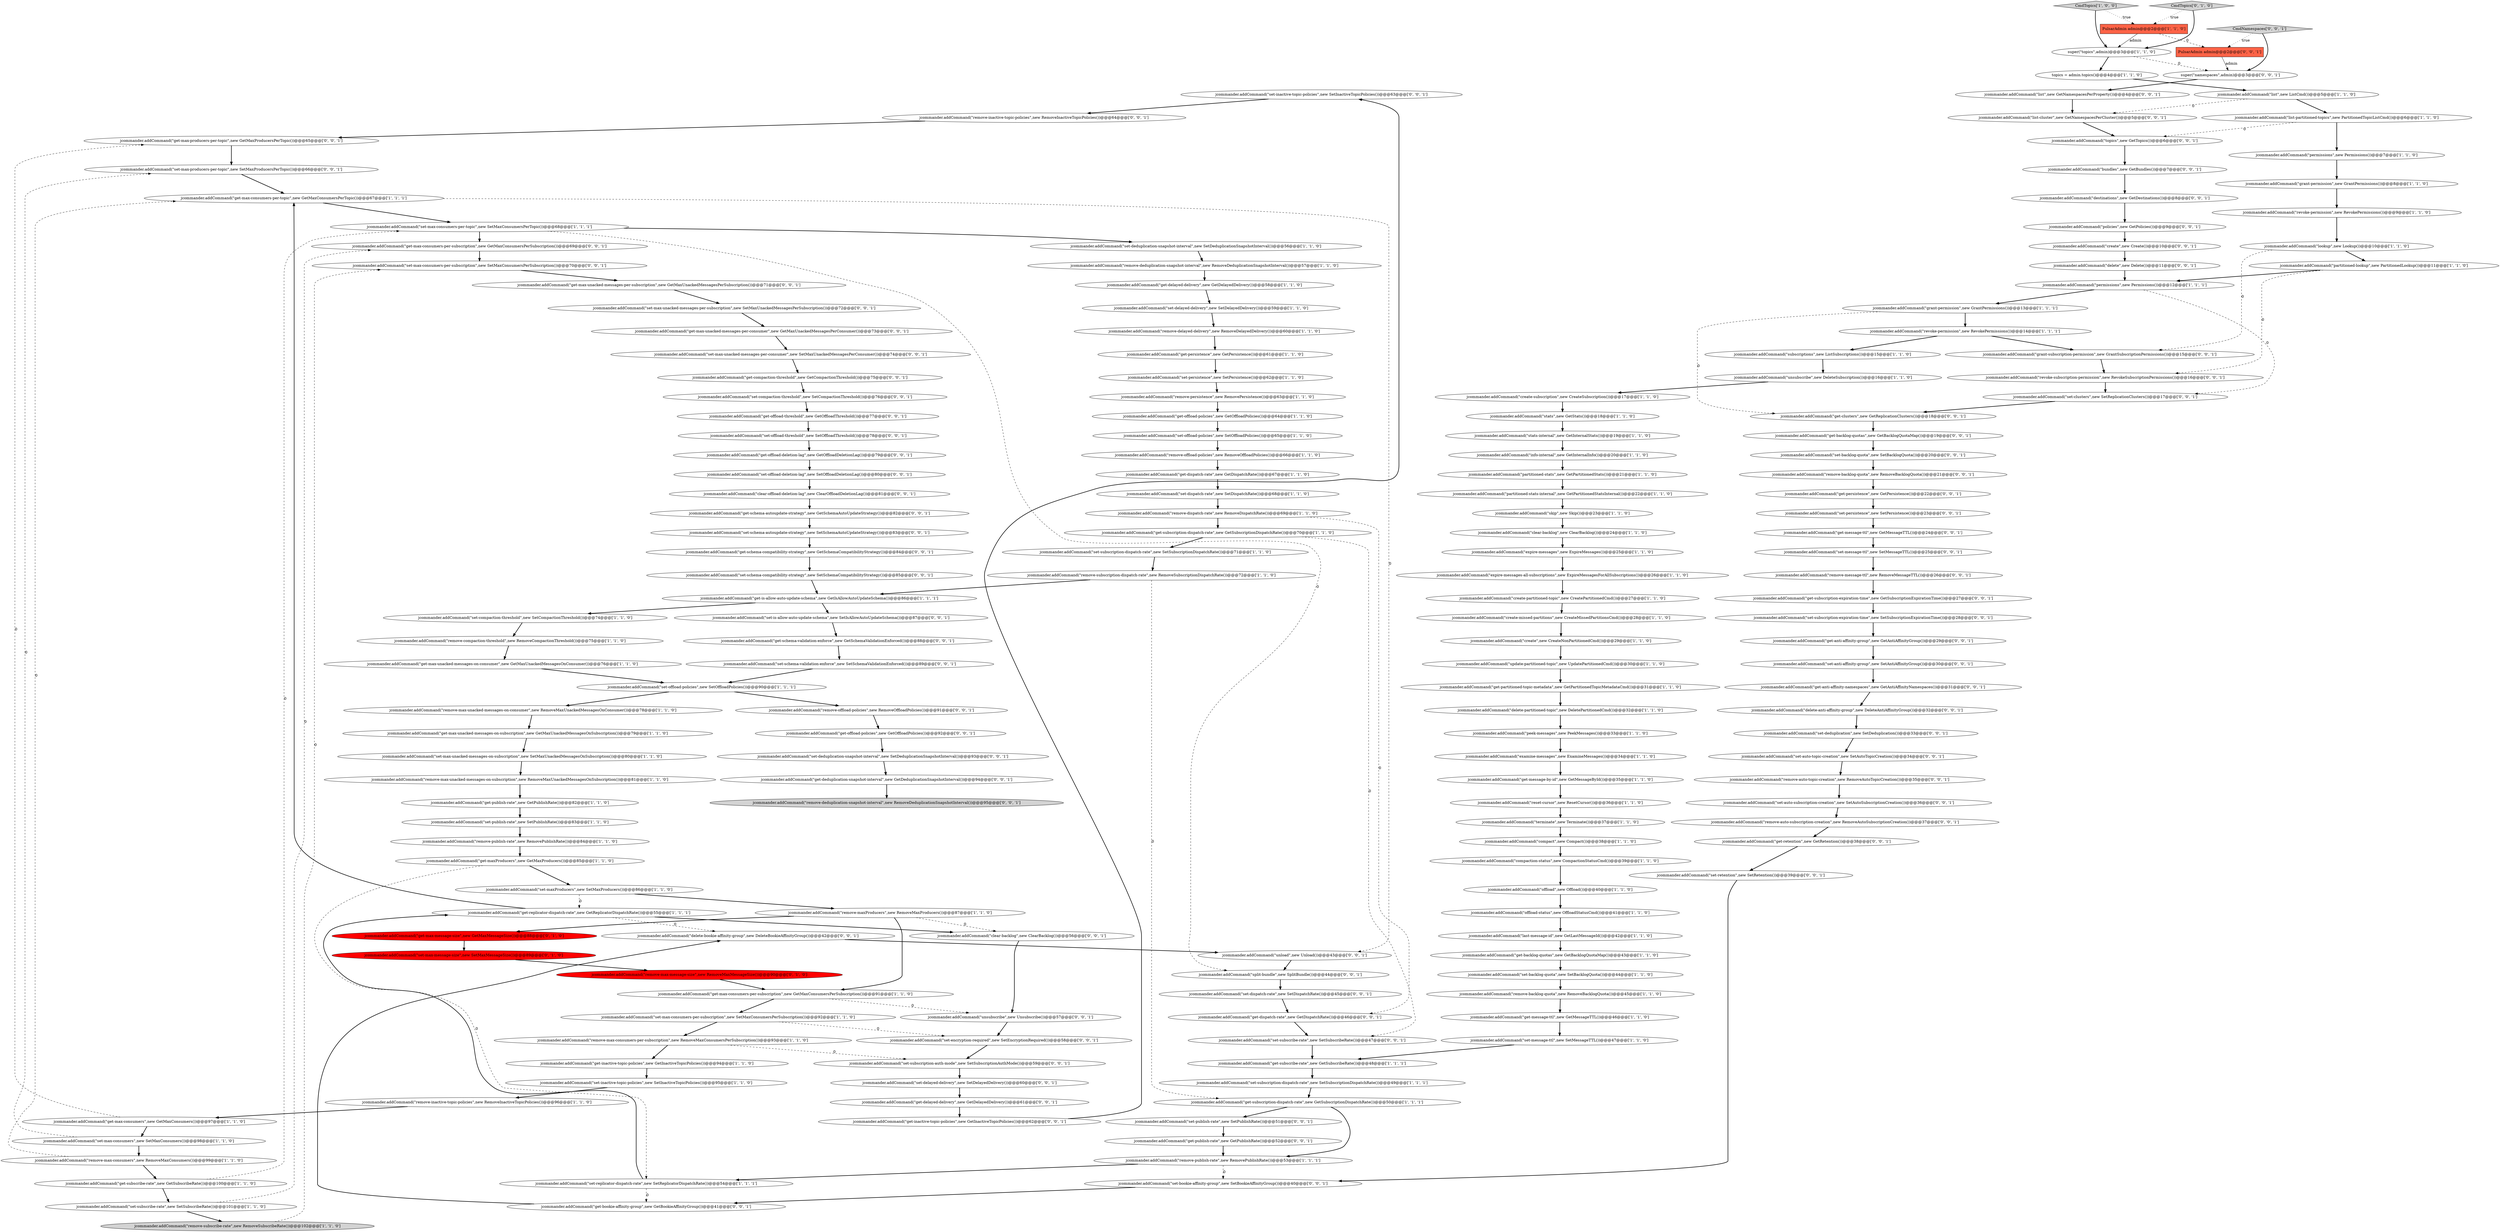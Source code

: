 digraph {
139 [style = filled, label = "jcommander.addCommand(\"set-inactive-topic-policies\",new SetInactiveTopicPolicies())@@@63@@@['0', '0', '1']", fillcolor = white, shape = ellipse image = "AAA0AAABBB3BBB"];
177 [style = filled, label = "jcommander.addCommand(\"get-message-ttl\",new GetMessageTTL())@@@24@@@['0', '0', '1']", fillcolor = white, shape = ellipse image = "AAA0AAABBB3BBB"];
142 [style = filled, label = "jcommander.addCommand(\"get-max-consumers-per-subscription\",new GetMaxConsumersPerSubscription())@@@69@@@['0', '0', '1']", fillcolor = white, shape = ellipse image = "AAA0AAABBB3BBB"];
162 [style = filled, label = "jcommander.addCommand(\"get-subscription-expiration-time\",new GetSubscriptionExpirationTime())@@@27@@@['0', '0', '1']", fillcolor = white, shape = ellipse image = "AAA0AAABBB3BBB"];
88 [style = filled, label = "jcommander.addCommand(\"list\",new ListCmd())@@@5@@@['1', '1', '0']", fillcolor = white, shape = ellipse image = "AAA0AAABBB1BBB"];
93 [style = filled, label = "jcommander.addCommand(\"remove-offload-policies\",new RemoveOffloadPolicies())@@@66@@@['1', '1', '0']", fillcolor = white, shape = ellipse image = "AAA0AAABBB1BBB"];
150 [style = filled, label = "jcommander.addCommand(\"get-max-unacked-messages-per-consumer\",new GetMaxUnackedMessagesPerConsumer())@@@73@@@['0', '0', '1']", fillcolor = white, shape = ellipse image = "AAA0AAABBB3BBB"];
178 [style = filled, label = "jcommander.addCommand(\"remove-auto-topic-creation\",new RemoveAutoTopicCreation())@@@35@@@['0', '0', '1']", fillcolor = white, shape = ellipse image = "AAA0AAABBB3BBB"];
134 [style = filled, label = "jcommander.addCommand(\"get-schema-validation-enforce\",new GetSchemaValidationEnforced())@@@88@@@['0', '0', '1']", fillcolor = white, shape = ellipse image = "AAA0AAABBB3BBB"];
173 [style = filled, label = "jcommander.addCommand(\"set-bookie-affinity-group\",new SetBookieAffinityGroup())@@@40@@@['0', '0', '1']", fillcolor = white, shape = ellipse image = "AAA0AAABBB3BBB"];
138 [style = filled, label = "jcommander.addCommand(\"remove-auto-subscription-creation\",new RemoveAutoSubscriptionCreation())@@@37@@@['0', '0', '1']", fillcolor = white, shape = ellipse image = "AAA0AAABBB3BBB"];
158 [style = filled, label = "jcommander.addCommand(\"set-auto-topic-creation\",new SetAutoTopicCreation())@@@34@@@['0', '0', '1']", fillcolor = white, shape = ellipse image = "AAA0AAABBB3BBB"];
43 [style = filled, label = "jcommander.addCommand(\"remove-deduplication-snapshot-interval\",new RemoveDeduplicationSnapshotInterval())@@@57@@@['1', '1', '0']", fillcolor = white, shape = ellipse image = "AAA0AAABBB1BBB"];
81 [style = filled, label = "jcommander.addCommand(\"grant-permission\",new GrantPermissions())@@@13@@@['1', '1', '1']", fillcolor = white, shape = ellipse image = "AAA0AAABBB1BBB"];
5 [style = filled, label = "jcommander.addCommand(\"set-max-consumers\",new SetMaxConsumers())@@@98@@@['1', '1', '0']", fillcolor = white, shape = ellipse image = "AAA0AAABBB1BBB"];
45 [style = filled, label = "jcommander.addCommand(\"get-replicator-dispatch-rate\",new GetReplicatorDispatchRate())@@@55@@@['1', '1', '1']", fillcolor = white, shape = ellipse image = "AAA0AAABBB1BBB"];
62 [style = filled, label = "jcommander.addCommand(\"get-max-consumers\",new GetMaxConsumers())@@@97@@@['1', '1', '0']", fillcolor = white, shape = ellipse image = "AAA0AAABBB1BBB"];
39 [style = filled, label = "jcommander.addCommand(\"create-missed-partitions\",new CreateMissedPartitionsCmd())@@@28@@@['1', '1', '0']", fillcolor = white, shape = ellipse image = "AAA0AAABBB1BBB"];
168 [style = filled, label = "jcommander.addCommand(\"get-persistence\",new GetPersistence())@@@22@@@['0', '0', '1']", fillcolor = white, shape = ellipse image = "AAA0AAABBB3BBB"];
16 [style = filled, label = "jcommander.addCommand(\"set-subscription-dispatch-rate\",new SetSubscriptionDispatchRate())@@@71@@@['1', '1', '0']", fillcolor = white, shape = ellipse image = "AAA0AAABBB1BBB"];
83 [style = filled, label = "jcommander.addCommand(\"set-offload-policies\",new SetOffloadPolicies())@@@90@@@['1', '1', '1']", fillcolor = white, shape = ellipse image = "AAA0AAABBB1BBB"];
69 [style = filled, label = "jcommander.addCommand(\"delete-partitioned-topic\",new DeletePartitionedCmd())@@@32@@@['1', '1', '0']", fillcolor = white, shape = ellipse image = "AAA0AAABBB1BBB"];
104 [style = filled, label = "jcommander.addCommand(\"get-delayed-delivery\",new GetDelayedDelivery())@@@61@@@['0', '0', '1']", fillcolor = white, shape = ellipse image = "AAA0AAABBB3BBB"];
181 [style = filled, label = "jcommander.addCommand(\"get-offload-threshold\",new GetOffloadThreshold())@@@77@@@['0', '0', '1']", fillcolor = white, shape = ellipse image = "AAA0AAABBB3BBB"];
37 [style = filled, label = "jcommander.addCommand(\"get-dispatch-rate\",new GetDispatchRate())@@@67@@@['1', '1', '0']", fillcolor = white, shape = ellipse image = "AAA0AAABBB1BBB"];
180 [style = filled, label = "jcommander.addCommand(\"set-max-unacked-messages-per-subscription\",new SetMaxUnackedMessagesPerSubscription())@@@72@@@['0', '0', '1']", fillcolor = white, shape = ellipse image = "AAA0AAABBB3BBB"];
65 [style = filled, label = "jcommander.addCommand(\"set-inactive-topic-policies\",new SetInactiveTopicPolicies())@@@95@@@['1', '1', '0']", fillcolor = white, shape = ellipse image = "AAA0AAABBB1BBB"];
171 [style = filled, label = "jcommander.addCommand(\"get-max-unacked-messages-per-subscription\",new GetMaxUnackedMessagesPerSubscription())@@@71@@@['0', '0', '1']", fillcolor = white, shape = ellipse image = "AAA0AAABBB3BBB"];
50 [style = filled, label = "jcommander.addCommand(\"subscriptions\",new ListSubscriptions())@@@15@@@['1', '1', '0']", fillcolor = white, shape = ellipse image = "AAA0AAABBB1BBB"];
70 [style = filled, label = "jcommander.addCommand(\"get-subscribe-rate\",new GetSubscribeRate())@@@100@@@['1', '1', '0']", fillcolor = white, shape = ellipse image = "AAA0AAABBB1BBB"];
118 [style = filled, label = "jcommander.addCommand(\"get-offload-policies\",new GetOffloadPolicies())@@@92@@@['0', '0', '1']", fillcolor = white, shape = ellipse image = "AAA0AAABBB3BBB"];
145 [style = filled, label = "jcommander.addCommand(\"topics\",new GetTopics())@@@6@@@['0', '0', '1']", fillcolor = white, shape = ellipse image = "AAA0AAABBB3BBB"];
3 [style = filled, label = "jcommander.addCommand(\"remove-publish-rate\",new RemovePublishRate())@@@84@@@['1', '1', '0']", fillcolor = white, shape = ellipse image = "AAA0AAABBB1BBB"];
9 [style = filled, label = "jcommander.addCommand(\"set-message-ttl\",new SetMessageTTL())@@@47@@@['1', '1', '0']", fillcolor = white, shape = ellipse image = "AAA0AAABBB1BBB"];
137 [style = filled, label = "jcommander.addCommand(\"grant-subscription-permission\",new GrantSubscriptionPermissions())@@@15@@@['0', '0', '1']", fillcolor = white, shape = ellipse image = "AAA0AAABBB3BBB"];
55 [style = filled, label = "jcommander.addCommand(\"set-deduplication-snapshot-interval\",new SetDeduplicationSnapshotInterval())@@@56@@@['1', '1', '0']", fillcolor = white, shape = ellipse image = "AAA0AAABBB1BBB"];
85 [style = filled, label = "jcommander.addCommand(\"partitioned-lookup\",new PartitionedLookup())@@@11@@@['1', '1', '0']", fillcolor = white, shape = ellipse image = "AAA0AAABBB1BBB"];
113 [style = filled, label = "jcommander.addCommand(\"get-dispatch-rate\",new GetDispatchRate())@@@46@@@['0', '0', '1']", fillcolor = white, shape = ellipse image = "AAA0AAABBB3BBB"];
47 [style = filled, label = "jcommander.addCommand(\"get-partitioned-topic-metadata\",new GetPartitionedTopicMetadataCmd())@@@31@@@['1', '1', '0']", fillcolor = white, shape = ellipse image = "AAA0AAABBB1BBB"];
1 [style = filled, label = "jcommander.addCommand(\"permissions\",new Permissions())@@@12@@@['1', '1', '1']", fillcolor = white, shape = ellipse image = "AAA0AAABBB1BBB"];
155 [style = filled, label = "jcommander.addCommand(\"set-max-producers-per-topic\",new SetMaxProducersPerTopic())@@@66@@@['0', '0', '1']", fillcolor = white, shape = ellipse image = "AAA0AAABBB3BBB"];
157 [style = filled, label = "jcommander.addCommand(\"destinations\",new GetDestinations())@@@8@@@['0', '0', '1']", fillcolor = white, shape = ellipse image = "AAA0AAABBB3BBB"];
26 [style = filled, label = "jcommander.addCommand(\"get-subscription-dispatch-rate\",new GetSubscriptionDispatchRate())@@@50@@@['1', '1', '1']", fillcolor = white, shape = ellipse image = "AAA0AAABBB1BBB"];
58 [style = filled, label = "jcommander.addCommand(\"get-max-consumers-per-subscription\",new GetMaxConsumersPerSubscription())@@@91@@@['1', '1', '0']", fillcolor = white, shape = ellipse image = "AAA0AAABBB1BBB"];
174 [style = filled, label = "jcommander.addCommand(\"set-delayed-delivery\",new SetDelayedDelivery())@@@60@@@['0', '0', '1']", fillcolor = white, shape = ellipse image = "AAA0AAABBB3BBB"];
56 [style = filled, label = "jcommander.addCommand(\"get-publish-rate\",new GetPublishRate())@@@82@@@['1', '1', '0']", fillcolor = white, shape = ellipse image = "AAA0AAABBB1BBB"];
156 [style = filled, label = "jcommander.addCommand(\"set-schema-compatibility-strategy\",new SetSchemaCompatibilityStrategy())@@@85@@@['0', '0', '1']", fillcolor = white, shape = ellipse image = "AAA0AAABBB3BBB"];
154 [style = filled, label = "jcommander.addCommand(\"set-dispatch-rate\",new SetDispatchRate())@@@45@@@['0', '0', '1']", fillcolor = white, shape = ellipse image = "AAA0AAABBB3BBB"];
84 [style = filled, label = "jcommander.addCommand(\"last-message-id\",new GetLastMessageId())@@@42@@@['1', '1', '0']", fillcolor = white, shape = ellipse image = "AAA0AAABBB1BBB"];
78 [style = filled, label = "jcommander.addCommand(\"get-persistence\",new GetPersistence())@@@61@@@['1', '1', '0']", fillcolor = white, shape = ellipse image = "AAA0AAABBB1BBB"];
20 [style = filled, label = "jcommander.addCommand(\"offload\",new Offload())@@@40@@@['1', '1', '0']", fillcolor = white, shape = ellipse image = "AAA0AAABBB1BBB"];
136 [style = filled, label = "jcommander.addCommand(\"create\",new Create())@@@10@@@['0', '0', '1']", fillcolor = white, shape = ellipse image = "AAA0AAABBB3BBB"];
169 [style = filled, label = "jcommander.addCommand(\"delete-bookie-affinity-group\",new DeleteBookieAffinityGroup())@@@42@@@['0', '0', '1']", fillcolor = white, shape = ellipse image = "AAA0AAABBB3BBB"];
6 [style = filled, label = "jcommander.addCommand(\"set-max-consumers-per-topic\",new SetMaxConsumersPerTopic())@@@68@@@['1', '1', '1']", fillcolor = white, shape = ellipse image = "AAA0AAABBB1BBB"];
90 [style = filled, label = "jcommander.addCommand(\"update-partitioned-topic\",new UpdatePartitionedCmd())@@@30@@@['1', '1', '0']", fillcolor = white, shape = ellipse image = "AAA0AAABBB1BBB"];
109 [style = filled, label = "jcommander.addCommand(\"remove-inactive-topic-policies\",new RemoveInactiveTopicPolicies())@@@64@@@['0', '0', '1']", fillcolor = white, shape = ellipse image = "AAA0AAABBB3BBB"];
34 [style = filled, label = "jcommander.addCommand(\"compaction-status\",new CompactionStatusCmd())@@@39@@@['1', '1', '0']", fillcolor = white, shape = ellipse image = "AAA0AAABBB1BBB"];
120 [style = filled, label = "jcommander.addCommand(\"get-anti-affinity-namespaces\",new GetAntiAffinityNamespaces())@@@31@@@['0', '0', '1']", fillcolor = white, shape = ellipse image = "AAA0AAABBB3BBB"];
115 [style = filled, label = "jcommander.addCommand(\"set-compaction-threshold\",new SetCompactionThreshold())@@@76@@@['0', '0', '1']", fillcolor = white, shape = ellipse image = "AAA0AAABBB3BBB"];
51 [style = filled, label = "jcommander.addCommand(\"get-max-consumers-per-topic\",new GetMaxConsumersPerTopic())@@@67@@@['1', '1', '1']", fillcolor = white, shape = ellipse image = "AAA0AAABBB1BBB"];
94 [style = filled, label = "jcommander.addCommand(\"set-compaction-threshold\",new SetCompactionThreshold())@@@74@@@['1', '1', '0']", fillcolor = white, shape = ellipse image = "AAA0AAABBB1BBB"];
40 [style = filled, label = "jcommander.addCommand(\"compact\",new Compact())@@@38@@@['1', '1', '0']", fillcolor = white, shape = ellipse image = "AAA0AAABBB1BBB"];
123 [style = filled, label = "jcommander.addCommand(\"set-auto-subscription-creation\",new SetAutoSubscriptionCreation())@@@36@@@['0', '0', '1']", fillcolor = white, shape = ellipse image = "AAA0AAABBB3BBB"];
124 [style = filled, label = "jcommander.addCommand(\"split-bundle\",new SplitBundle())@@@44@@@['0', '0', '1']", fillcolor = white, shape = ellipse image = "AAA0AAABBB3BBB"];
100 [style = filled, label = "jcommander.addCommand(\"get-max-message-size\",new GetMaxMessageSize())@@@88@@@['0', '1', '0']", fillcolor = red, shape = ellipse image = "AAA1AAABBB2BBB"];
184 [style = filled, label = "jcommander.addCommand(\"get-clusters\",new GetReplicationClusters())@@@18@@@['0', '0', '1']", fillcolor = white, shape = ellipse image = "AAA0AAABBB3BBB"];
66 [style = filled, label = "jcommander.addCommand(\"remove-persistence\",new RemovePersistence())@@@63@@@['1', '1', '0']", fillcolor = white, shape = ellipse image = "AAA0AAABBB1BBB"];
75 [style = filled, label = "jcommander.addCommand(\"set-subscribe-rate\",new SetSubscribeRate())@@@101@@@['1', '1', '0']", fillcolor = white, shape = ellipse image = "AAA0AAABBB1BBB"];
54 [style = filled, label = "jcommander.addCommand(\"reset-cursor\",new ResetCursor())@@@36@@@['1', '1', '0']", fillcolor = white, shape = ellipse image = "AAA0AAABBB1BBB"];
63 [style = filled, label = "jcommander.addCommand(\"set-max-consumers-per-subscription\",new SetMaxConsumersPerSubscription())@@@92@@@['1', '1', '0']", fillcolor = white, shape = ellipse image = "AAA0AAABBB1BBB"];
49 [style = filled, label = "PulsarAdmin admin@@@2@@@['1', '1', '0']", fillcolor = tomato, shape = box image = "AAA0AAABBB1BBB"];
23 [style = filled, label = "jcommander.addCommand(\"peek-messages\",new PeekMessages())@@@33@@@['1', '1', '0']", fillcolor = white, shape = ellipse image = "AAA0AAABBB1BBB"];
52 [style = filled, label = "jcommander.addCommand(\"get-is-allow-auto-update-schema\",new GetIsAllowAutoUpdateSchema())@@@86@@@['1', '1', '1']", fillcolor = white, shape = ellipse image = "AAA0AAABBB1BBB"];
182 [style = filled, label = "jcommander.addCommand(\"get-offload-deletion-lag\",new GetOffloadDeletionLag())@@@79@@@['0', '0', '1']", fillcolor = white, shape = ellipse image = "AAA0AAABBB3BBB"];
48 [style = filled, label = "jcommander.addCommand(\"get-max-unacked-messages-on-consumer\",new GetMaxUnackedMessagesOnConsumer())@@@76@@@['1', '1', '0']", fillcolor = white, shape = ellipse image = "AAA0AAABBB1BBB"];
68 [style = filled, label = "jcommander.addCommand(\"revoke-permission\",new RevokePermissions())@@@9@@@['1', '1', '0']", fillcolor = white, shape = ellipse image = "AAA0AAABBB1BBB"];
21 [style = filled, label = "jcommander.addCommand(\"get-maxProducers\",new GetMaxProducers())@@@85@@@['1', '1', '0']", fillcolor = white, shape = ellipse image = "AAA0AAABBB1BBB"];
36 [style = filled, label = "jcommander.addCommand(\"get-subscription-dispatch-rate\",new GetSubscriptionDispatchRate())@@@70@@@['1', '1', '0']", fillcolor = white, shape = ellipse image = "AAA0AAABBB1BBB"];
72 [style = filled, label = "jcommander.addCommand(\"set-max-unacked-messages-on-subscription\",new SetMaxUnackedMessagesOnSubscription())@@@80@@@['1', '1', '0']", fillcolor = white, shape = ellipse image = "AAA0AAABBB1BBB"];
119 [style = filled, label = "super(\"namespaces\",admin)@@@3@@@['0', '0', '1']", fillcolor = white, shape = ellipse image = "AAA0AAABBB3BBB"];
153 [style = filled, label = "jcommander.addCommand(\"list\",new GetNamespacesPerProperty())@@@4@@@['0', '0', '1']", fillcolor = white, shape = ellipse image = "AAA0AAABBB3BBB"];
117 [style = filled, label = "jcommander.addCommand(\"delete-anti-affinity-group\",new DeleteAntiAffinityGroup())@@@32@@@['0', '0', '1']", fillcolor = white, shape = ellipse image = "AAA0AAABBB3BBB"];
35 [style = filled, label = "jcommander.addCommand(\"create-partitioned-topic\",new CreatePartitionedCmd())@@@27@@@['1', '1', '0']", fillcolor = white, shape = ellipse image = "AAA0AAABBB1BBB"];
19 [style = filled, label = "jcommander.addCommand(\"remove-maxProducers\",new RemoveMaxProducers())@@@87@@@['1', '1', '0']", fillcolor = white, shape = ellipse image = "AAA0AAABBB1BBB"];
87 [style = filled, label = "jcommander.addCommand(\"partitioned-stats-internal\",new GetPartitionedStatsInternal())@@@22@@@['1', '1', '0']", fillcolor = white, shape = ellipse image = "AAA0AAABBB1BBB"];
128 [style = filled, label = "jcommander.addCommand(\"set-deduplication\",new SetDeduplication())@@@33@@@['0', '0', '1']", fillcolor = white, shape = ellipse image = "AAA0AAABBB3BBB"];
159 [style = filled, label = "jcommander.addCommand(\"delete\",new Delete())@@@11@@@['0', '0', '1']", fillcolor = white, shape = ellipse image = "AAA0AAABBB3BBB"];
91 [style = filled, label = "CmdTopics['1', '0', '0']", fillcolor = lightgray, shape = diamond image = "AAA0AAABBB1BBB"];
98 [style = filled, label = "jcommander.addCommand(\"set-delayed-delivery\",new SetDelayedDelivery())@@@59@@@['1', '1', '0']", fillcolor = white, shape = ellipse image = "AAA0AAABBB1BBB"];
24 [style = filled, label = "jcommander.addCommand(\"remove-max-consumers\",new RemoveMaxConsumers())@@@99@@@['1', '1', '0']", fillcolor = white, shape = ellipse image = "AAA0AAABBB1BBB"];
97 [style = filled, label = "jcommander.addCommand(\"set-dispatch-rate\",new SetDispatchRate())@@@68@@@['1', '1', '0']", fillcolor = white, shape = ellipse image = "AAA0AAABBB1BBB"];
7 [style = filled, label = "jcommander.addCommand(\"set-subscription-dispatch-rate\",new SetSubscriptionDispatchRate())@@@49@@@['1', '1', '1']", fillcolor = white, shape = ellipse image = "AAA0AAABBB1BBB"];
131 [style = filled, label = "jcommander.addCommand(\"remove-message-ttl\",new RemoveMessageTTL())@@@26@@@['0', '0', '1']", fillcolor = white, shape = ellipse image = "AAA0AAABBB3BBB"];
86 [style = filled, label = "jcommander.addCommand(\"remove-subscribe-rate\",new RemoveSubscribeRate())@@@102@@@['1', '1', '0']", fillcolor = lightgray, shape = ellipse image = "AAA0AAABBB1BBB"];
114 [style = filled, label = "jcommander.addCommand(\"remove-deduplication-snapshot-interval\",new RemoveDeduplicationSnapshotInterval())@@@95@@@['0', '0', '1']", fillcolor = lightgray, shape = ellipse image = "AAA0AAABBB3BBB"];
71 [style = filled, label = "jcommander.addCommand(\"info-internal\",new GetInternalInfo())@@@20@@@['1', '1', '0']", fillcolor = white, shape = ellipse image = "AAA0AAABBB1BBB"];
103 [style = filled, label = "jcommander.addCommand(\"set-backlog-quota\",new SetBacklogQuota())@@@20@@@['0', '0', '1']", fillcolor = white, shape = ellipse image = "AAA0AAABBB3BBB"];
30 [style = filled, label = "jcommander.addCommand(\"terminate\",new Terminate())@@@37@@@['1', '1', '0']", fillcolor = white, shape = ellipse image = "AAA0AAABBB1BBB"];
105 [style = filled, label = "jcommander.addCommand(\"set-offload-deletion-lag\",new SetOffloadDeletionLag())@@@80@@@['0', '0', '1']", fillcolor = white, shape = ellipse image = "AAA0AAABBB3BBB"];
64 [style = filled, label = "jcommander.addCommand(\"remove-backlog-quota\",new RemoveBacklogQuota())@@@45@@@['1', '1', '0']", fillcolor = white, shape = ellipse image = "AAA0AAABBB1BBB"];
125 [style = filled, label = "jcommander.addCommand(\"get-schema-autoupdate-strategy\",new GetSchemaAutoUpdateStrategy())@@@82@@@['0', '0', '1']", fillcolor = white, shape = ellipse image = "AAA0AAABBB3BBB"];
60 [style = filled, label = "jcommander.addCommand(\"offload-status\",new OffloadStatusCmd())@@@41@@@['1', '1', '0']", fillcolor = white, shape = ellipse image = "AAA0AAABBB1BBB"];
101 [style = filled, label = "jcommander.addCommand(\"set-max-message-size\",new SetMaxMessageSize())@@@89@@@['0', '1', '0']", fillcolor = red, shape = ellipse image = "AAA1AAABBB2BBB"];
31 [style = filled, label = "jcommander.addCommand(\"create-subscription\",new CreateSubscription())@@@17@@@['1', '1', '0']", fillcolor = white, shape = ellipse image = "AAA0AAABBB1BBB"];
80 [style = filled, label = "jcommander.addCommand(\"get-subscribe-rate\",new GetSubscribeRate())@@@48@@@['1', '1', '1']", fillcolor = white, shape = ellipse image = "AAA0AAABBB1BBB"];
149 [style = filled, label = "jcommander.addCommand(\"set-subscription-expiration-time\",new SetSubscriptionExpirationTime())@@@28@@@['0', '0', '1']", fillcolor = white, shape = ellipse image = "AAA0AAABBB3BBB"];
28 [style = filled, label = "jcommander.addCommand(\"expire-messages-all-subscriptions\",new ExpireMessagesForAllSubscriptions())@@@26@@@['1', '1', '0']", fillcolor = white, shape = ellipse image = "AAA0AAABBB1BBB"];
38 [style = filled, label = "jcommander.addCommand(\"set-backlog-quota\",new SetBacklogQuota())@@@44@@@['1', '1', '0']", fillcolor = white, shape = ellipse image = "AAA0AAABBB1BBB"];
127 [style = filled, label = "jcommander.addCommand(\"set-max-unacked-messages-per-consumer\",new SetMaxUnackedMessagesPerConsumer())@@@74@@@['0', '0', '1']", fillcolor = white, shape = ellipse image = "AAA0AAABBB3BBB"];
33 [style = filled, label = "jcommander.addCommand(\"get-offload-policies\",new GetOffloadPolicies())@@@64@@@['1', '1', '0']", fillcolor = white, shape = ellipse image = "AAA0AAABBB1BBB"];
25 [style = filled, label = "jcommander.addCommand(\"revoke-permission\",new RevokePermissions())@@@14@@@['1', '1', '1']", fillcolor = white, shape = ellipse image = "AAA0AAABBB1BBB"];
4 [style = filled, label = "jcommander.addCommand(\"stats-internal\",new GetInternalStats())@@@19@@@['1', '1', '0']", fillcolor = white, shape = ellipse image = "AAA0AAABBB1BBB"];
41 [style = filled, label = "jcommander.addCommand(\"get-message-ttl\",new GetMessageTTL())@@@46@@@['1', '1', '0']", fillcolor = white, shape = ellipse image = "AAA0AAABBB1BBB"];
107 [style = filled, label = "jcommander.addCommand(\"policies\",new GetPolicies())@@@9@@@['0', '0', '1']", fillcolor = white, shape = ellipse image = "AAA0AAABBB3BBB"];
17 [style = filled, label = "jcommander.addCommand(\"remove-inactive-topic-policies\",new RemoveInactiveTopicPolicies())@@@96@@@['1', '1', '0']", fillcolor = white, shape = ellipse image = "AAA0AAABBB1BBB"];
2 [style = filled, label = "jcommander.addCommand(\"set-persistence\",new SetPersistence())@@@62@@@['1', '1', '0']", fillcolor = white, shape = ellipse image = "AAA0AAABBB1BBB"];
22 [style = filled, label = "jcommander.addCommand(\"set-offload-policies\",new SetOffloadPolicies())@@@65@@@['1', '1', '0']", fillcolor = white, shape = ellipse image = "AAA0AAABBB1BBB"];
121 [style = filled, label = "jcommander.addCommand(\"get-publish-rate\",new GetPublishRate())@@@52@@@['0', '0', '1']", fillcolor = white, shape = ellipse image = "AAA0AAABBB3BBB"];
151 [style = filled, label = "jcommander.addCommand(\"set-anti-affinity-group\",new SetAntiAffinityGroup())@@@30@@@['0', '0', '1']", fillcolor = white, shape = ellipse image = "AAA0AAABBB3BBB"];
74 [style = filled, label = "jcommander.addCommand(\"set-maxProducers\",new SetMaxProducers())@@@86@@@['1', '1', '0']", fillcolor = white, shape = ellipse image = "AAA0AAABBB1BBB"];
135 [style = filled, label = "jcommander.addCommand(\"unsubscribe\",new Unsubscribe())@@@57@@@['0', '0', '1']", fillcolor = white, shape = ellipse image = "AAA0AAABBB3BBB"];
15 [style = filled, label = "jcommander.addCommand(\"expire-messages\",new ExpireMessages())@@@25@@@['1', '1', '0']", fillcolor = white, shape = ellipse image = "AAA0AAABBB1BBB"];
175 [style = filled, label = "PulsarAdmin admin@@@2@@@['0', '0', '1']", fillcolor = tomato, shape = box image = "AAA0AAABBB3BBB"];
14 [style = filled, label = "jcommander.addCommand(\"grant-permission\",new GrantPermissions())@@@8@@@['1', '1', '0']", fillcolor = white, shape = ellipse image = "AAA0AAABBB1BBB"];
106 [style = filled, label = "jcommander.addCommand(\"remove-offload-policies\",new RemoveOffloadPolicies())@@@91@@@['0', '0', '1']", fillcolor = white, shape = ellipse image = "AAA0AAABBB3BBB"];
179 [style = filled, label = "jcommander.addCommand(\"set-message-ttl\",new SetMessageTTL())@@@25@@@['0', '0', '1']", fillcolor = white, shape = ellipse image = "AAA0AAABBB3BBB"];
146 [style = filled, label = "jcommander.addCommand(\"set-encryption-required\",new SetEncryptionRequired())@@@58@@@['0', '0', '1']", fillcolor = white, shape = ellipse image = "AAA0AAABBB3BBB"];
102 [style = filled, label = "CmdTopics['0', '1', '0']", fillcolor = lightgray, shape = diamond image = "AAA0AAABBB2BBB"];
166 [style = filled, label = "jcommander.addCommand(\"set-is-allow-auto-update-schema\",new SetIsAllowAutoUpdateSchema())@@@87@@@['0', '0', '1']", fillcolor = white, shape = ellipse image = "AAA0AAABBB3BBB"];
59 [style = filled, label = "jcommander.addCommand(\"remove-max-unacked-messages-on-consumer\",new RemoveMaxUnackedMessagesOnConsumer())@@@78@@@['1', '1', '0']", fillcolor = white, shape = ellipse image = "AAA0AAABBB1BBB"];
44 [style = filled, label = "jcommander.addCommand(\"get-inactive-topic-policies\",new GetInactiveTopicPolicies())@@@94@@@['1', '1', '0']", fillcolor = white, shape = ellipse image = "AAA0AAABBB1BBB"];
76 [style = filled, label = "jcommander.addCommand(\"get-delayed-delivery\",new GetDelayedDelivery())@@@58@@@['1', '1', '0']", fillcolor = white, shape = ellipse image = "AAA0AAABBB1BBB"];
126 [style = filled, label = "jcommander.addCommand(\"set-max-consumers-per-subscription\",new SetMaxConsumersPerSubscription())@@@70@@@['0', '0', '1']", fillcolor = white, shape = ellipse image = "AAA0AAABBB3BBB"];
92 [style = filled, label = "jcommander.addCommand(\"lookup\",new Lookup())@@@10@@@['1', '1', '0']", fillcolor = white, shape = ellipse image = "AAA0AAABBB1BBB"];
148 [style = filled, label = "jcommander.addCommand(\"set-offload-threshold\",new SetOffloadThreshold())@@@78@@@['0', '0', '1']", fillcolor = white, shape = ellipse image = "AAA0AAABBB3BBB"];
0 [style = filled, label = "jcommander.addCommand(\"permissions\",new Permissions())@@@7@@@['1', '1', '0']", fillcolor = white, shape = ellipse image = "AAA0AAABBB1BBB"];
164 [style = filled, label = "jcommander.addCommand(\"remove-backlog-quota\",new RemoveBacklogQuota())@@@21@@@['0', '0', '1']", fillcolor = white, shape = ellipse image = "AAA0AAABBB3BBB"];
141 [style = filled, label = "jcommander.addCommand(\"clear-backlog\",new ClearBacklog())@@@56@@@['0', '0', '1']", fillcolor = white, shape = ellipse image = "AAA0AAABBB3BBB"];
89 [style = filled, label = "jcommander.addCommand(\"remove-delayed-delivery\",new RemoveDelayedDelivery())@@@60@@@['1', '1', '0']", fillcolor = white, shape = ellipse image = "AAA0AAABBB1BBB"];
110 [style = filled, label = "jcommander.addCommand(\"set-retention\",new SetRetention())@@@39@@@['0', '0', '1']", fillcolor = white, shape = ellipse image = "AAA0AAABBB3BBB"];
176 [style = filled, label = "jcommander.addCommand(\"get-inactive-topic-policies\",new GetInactiveTopicPolicies())@@@62@@@['0', '0', '1']", fillcolor = white, shape = ellipse image = "AAA0AAABBB3BBB"];
116 [style = filled, label = "jcommander.addCommand(\"list-cluster\",new GetNamespacesPerCluster())@@@5@@@['0', '0', '1']", fillcolor = white, shape = ellipse image = "AAA0AAABBB3BBB"];
122 [style = filled, label = "jcommander.addCommand(\"set-schema-validation-enforce\",new SetSchemaValidationEnforced())@@@89@@@['0', '0', '1']", fillcolor = white, shape = ellipse image = "AAA0AAABBB3BBB"];
111 [style = filled, label = "jcommander.addCommand(\"unload\",new Unload())@@@43@@@['0', '0', '1']", fillcolor = white, shape = ellipse image = "AAA0AAABBB3BBB"];
8 [style = filled, label = "jcommander.addCommand(\"remove-dispatch-rate\",new RemoveDispatchRate())@@@69@@@['1', '1', '0']", fillcolor = white, shape = ellipse image = "AAA0AAABBB1BBB"];
73 [style = filled, label = "jcommander.addCommand(\"remove-max-consumers-per-subscription\",new RemoveMaxConsumersPerSubscription())@@@93@@@['1', '1', '0']", fillcolor = white, shape = ellipse image = "AAA0AAABBB1BBB"];
108 [style = filled, label = "jcommander.addCommand(\"set-publish-rate\",new SetPublishRate())@@@51@@@['0', '0', '1']", fillcolor = white, shape = ellipse image = "AAA0AAABBB3BBB"];
32 [style = filled, label = "jcommander.addCommand(\"get-message-by-id\",new GetMessageById())@@@35@@@['1', '1', '0']", fillcolor = white, shape = ellipse image = "AAA0AAABBB1BBB"];
130 [style = filled, label = "jcommander.addCommand(\"revoke-subscription-permission\",new RevokeSubscriptionPermissions())@@@16@@@['0', '0', '1']", fillcolor = white, shape = ellipse image = "AAA0AAABBB3BBB"];
96 [style = filled, label = "topics = admin.topics()@@@4@@@['1', '1', '0']", fillcolor = white, shape = ellipse image = "AAA0AAABBB1BBB"];
53 [style = filled, label = "jcommander.addCommand(\"list-partitioned-topics\",new PartitionedTopicListCmd())@@@6@@@['1', '1', '0']", fillcolor = white, shape = ellipse image = "AAA0AAABBB1BBB"];
57 [style = filled, label = "jcommander.addCommand(\"get-max-unacked-messages-on-subscription\",new GetMaxUnackedMessagesOnSubscription())@@@79@@@['1', '1', '0']", fillcolor = white, shape = ellipse image = "AAA0AAABBB1BBB"];
129 [style = filled, label = "jcommander.addCommand(\"get-schema-compatibility-strategy\",new GetSchemaCompatibilityStrategy())@@@84@@@['0', '0', '1']", fillcolor = white, shape = ellipse image = "AAA0AAABBB3BBB"];
11 [style = filled, label = "jcommander.addCommand(\"skip\",new Skip())@@@23@@@['1', '1', '0']", fillcolor = white, shape = ellipse image = "AAA0AAABBB1BBB"];
27 [style = filled, label = "jcommander.addCommand(\"get-backlog-quotas\",new GetBacklogQuotaMap())@@@43@@@['1', '1', '0']", fillcolor = white, shape = ellipse image = "AAA0AAABBB1BBB"];
165 [style = filled, label = "jcommander.addCommand(\"set-persistence\",new SetPersistence())@@@23@@@['0', '0', '1']", fillcolor = white, shape = ellipse image = "AAA0AAABBB3BBB"];
13 [style = filled, label = "super(\"topics\",admin)@@@3@@@['1', '1', '0']", fillcolor = white, shape = ellipse image = "AAA0AAABBB1BBB"];
152 [style = filled, label = "jcommander.addCommand(\"set-subscription-auth-mode\",new SetSubscriptionAuthMode())@@@59@@@['0', '0', '1']", fillcolor = white, shape = ellipse image = "AAA0AAABBB3BBB"];
79 [style = filled, label = "jcommander.addCommand(\"remove-compaction-threshold\",new RemoveCompactionThreshold())@@@75@@@['1', '1', '0']", fillcolor = white, shape = ellipse image = "AAA0AAABBB1BBB"];
161 [style = filled, label = "jcommander.addCommand(\"get-max-producers-per-topic\",new GetMaxProducersPerTopic())@@@65@@@['0', '0', '1']", fillcolor = white, shape = ellipse image = "AAA0AAABBB3BBB"];
133 [style = filled, label = "jcommander.addCommand(\"get-retention\",new GetRetention())@@@38@@@['0', '0', '1']", fillcolor = white, shape = ellipse image = "AAA0AAABBB3BBB"];
172 [style = filled, label = "jcommander.addCommand(\"get-anti-affinity-group\",new GetAntiAffinityGroup())@@@29@@@['0', '0', '1']", fillcolor = white, shape = ellipse image = "AAA0AAABBB3BBB"];
10 [style = filled, label = "jcommander.addCommand(\"remove-subscription-dispatch-rate\",new RemoveSubscriptionDispatchRate())@@@72@@@['1', '1', '0']", fillcolor = white, shape = ellipse image = "AAA0AAABBB1BBB"];
77 [style = filled, label = "jcommander.addCommand(\"set-replicator-dispatch-rate\",new SetReplicatorDispatchRate())@@@54@@@['1', '1', '1']", fillcolor = white, shape = ellipse image = "AAA0AAABBB1BBB"];
140 [style = filled, label = "jcommander.addCommand(\"set-subscribe-rate\",new SetSubscribeRate())@@@47@@@['0', '0', '1']", fillcolor = white, shape = ellipse image = "AAA0AAABBB3BBB"];
160 [style = filled, label = "jcommander.addCommand(\"get-compaction-threshold\",new GetCompactionThreshold())@@@75@@@['0', '0', '1']", fillcolor = white, shape = ellipse image = "AAA0AAABBB3BBB"];
170 [style = filled, label = "jcommander.addCommand(\"bundles\",new GetBundles())@@@7@@@['0', '0', '1']", fillcolor = white, shape = ellipse image = "AAA0AAABBB3BBB"];
42 [style = filled, label = "jcommander.addCommand(\"examine-messages\",new ExamineMessages())@@@34@@@['1', '1', '0']", fillcolor = white, shape = ellipse image = "AAA0AAABBB1BBB"];
67 [style = filled, label = "jcommander.addCommand(\"remove-max-unacked-messages-on-subscription\",new RemoveMaxUnackedMessagesOnSubscription())@@@81@@@['1', '1', '0']", fillcolor = white, shape = ellipse image = "AAA0AAABBB1BBB"];
147 [style = filled, label = "jcommander.addCommand(\"get-backlog-quotas\",new GetBacklogQuotaMap())@@@19@@@['0', '0', '1']", fillcolor = white, shape = ellipse image = "AAA0AAABBB3BBB"];
82 [style = filled, label = "jcommander.addCommand(\"remove-publish-rate\",new RemovePublishRate())@@@53@@@['1', '1', '1']", fillcolor = white, shape = ellipse image = "AAA0AAABBB1BBB"];
18 [style = filled, label = "jcommander.addCommand(\"partitioned-stats\",new GetPartitionedStats())@@@21@@@['1', '1', '0']", fillcolor = white, shape = ellipse image = "AAA0AAABBB1BBB"];
132 [style = filled, label = "jcommander.addCommand(\"clear-offload-deletion-lag\",new ClearOffloadDeletionLag())@@@81@@@['0', '0', '1']", fillcolor = white, shape = ellipse image = "AAA0AAABBB3BBB"];
167 [style = filled, label = "jcommander.addCommand(\"get-deduplication-snapshot-interval\",new GetDeduplicationSnapshotInterval())@@@94@@@['0', '0', '1']", fillcolor = white, shape = ellipse image = "AAA0AAABBB3BBB"];
143 [style = filled, label = "jcommander.addCommand(\"get-bookie-affinity-group\",new GetBookieAffinityGroup())@@@41@@@['0', '0', '1']", fillcolor = white, shape = ellipse image = "AAA0AAABBB3BBB"];
46 [style = filled, label = "jcommander.addCommand(\"clear-backlog\",new ClearBacklog())@@@24@@@['1', '1', '0']", fillcolor = white, shape = ellipse image = "AAA0AAABBB1BBB"];
12 [style = filled, label = "jcommander.addCommand(\"set-publish-rate\",new SetPublishRate())@@@83@@@['1', '1', '0']", fillcolor = white, shape = ellipse image = "AAA0AAABBB1BBB"];
163 [style = filled, label = "jcommander.addCommand(\"set-deduplication-snapshot-interval\",new SetDeduplicationSnapshotInterval())@@@93@@@['0', '0', '1']", fillcolor = white, shape = ellipse image = "AAA0AAABBB3BBB"];
29 [style = filled, label = "jcommander.addCommand(\"create\",new CreateNonPartitionedCmd())@@@29@@@['1', '1', '0']", fillcolor = white, shape = ellipse image = "AAA0AAABBB1BBB"];
183 [style = filled, label = "jcommander.addCommand(\"set-schema-autoupdate-strategy\",new SetSchemaAutoUpdateStrategy())@@@83@@@['0', '0', '1']", fillcolor = white, shape = ellipse image = "AAA0AAABBB3BBB"];
61 [style = filled, label = "jcommander.addCommand(\"unsubscribe\",new DeleteSubscription())@@@16@@@['1', '1', '0']", fillcolor = white, shape = ellipse image = "AAA0AAABBB1BBB"];
144 [style = filled, label = "jcommander.addCommand(\"set-clusters\",new SetReplicationClusters())@@@17@@@['0', '0', '1']", fillcolor = white, shape = ellipse image = "AAA0AAABBB3BBB"];
112 [style = filled, label = "CmdNamespaces['0', '0', '1']", fillcolor = lightgray, shape = diamond image = "AAA0AAABBB3BBB"];
99 [style = filled, label = "jcommander.addCommand(\"remove-max-message-size\",new RemoveMaxMessageSize())@@@90@@@['0', '1', '0']", fillcolor = red, shape = ellipse image = "AAA1AAABBB2BBB"];
95 [style = filled, label = "jcommander.addCommand(\"stats\",new GetStats())@@@18@@@['1', '1', '0']", fillcolor = white, shape = ellipse image = "AAA0AAABBB1BBB"];
38->64 [style = bold, label=""];
27->38 [style = bold, label=""];
164->168 [style = bold, label=""];
65->17 [style = bold, label=""];
34->20 [style = bold, label=""];
21->74 [style = bold, label=""];
168->165 [style = bold, label=""];
25->137 [style = bold, label=""];
46->15 [style = bold, label=""];
71->18 [style = bold, label=""];
151->120 [style = bold, label=""];
178->123 [style = bold, label=""];
5->155 [style = dashed, label="0"];
175->119 [style = solid, label="admin"];
48->83 [style = bold, label=""];
59->57 [style = bold, label=""];
47->69 [style = bold, label=""];
41->9 [style = bold, label=""];
80->7 [style = bold, label=""];
52->94 [style = bold, label=""];
170->157 [style = bold, label=""];
56->12 [style = bold, label=""];
11->46 [style = bold, label=""];
139->109 [style = bold, label=""];
26->108 [style = bold, label=""];
135->146 [style = bold, label=""];
7->26 [style = bold, label=""];
131->162 [style = bold, label=""];
63->73 [style = bold, label=""];
20->60 [style = bold, label=""];
0->14 [style = bold, label=""];
8->36 [style = bold, label=""];
96->88 [style = bold, label=""];
155->51 [style = bold, label=""];
9->80 [style = bold, label=""];
120->117 [style = bold, label=""];
82->173 [style = dashed, label="0"];
74->45 [style = dashed, label="0"];
116->145 [style = bold, label=""];
30->40 [style = bold, label=""];
149->172 [style = bold, label=""];
183->129 [style = bold, label=""];
70->6 [style = dashed, label="0"];
166->134 [style = bold, label=""];
51->111 [style = dashed, label="0"];
36->140 [style = dashed, label="0"];
154->113 [style = bold, label=""];
66->33 [style = bold, label=""];
2->66 [style = bold, label=""];
13->96 [style = bold, label=""];
79->48 [style = bold, label=""];
39->29 [style = bold, label=""];
52->166 [style = bold, label=""];
74->19 [style = bold, label=""];
158->178 [style = bold, label=""];
90->47 [style = bold, label=""];
117->128 [style = bold, label=""];
58->135 [style = dashed, label="0"];
4->71 [style = bold, label=""];
104->176 [style = bold, label=""];
163->167 [style = bold, label=""];
6->124 [style = dashed, label="0"];
161->155 [style = bold, label=""];
92->85 [style = bold, label=""];
62->5 [style = bold, label=""];
77->45 [style = bold, label=""];
86->126 [style = dashed, label="0"];
111->124 [style = bold, label=""];
68->92 [style = bold, label=""];
24->51 [style = dashed, label="0"];
121->82 [style = bold, label=""];
40->34 [style = bold, label=""];
128->158 [style = bold, label=""];
75->142 [style = dashed, label="0"];
76->98 [style = bold, label=""];
97->8 [style = bold, label=""];
115->181 [style = bold, label=""];
67->56 [style = bold, label=""];
92->137 [style = dashed, label="0"];
84->27 [style = bold, label=""];
58->63 [style = bold, label=""];
124->154 [style = bold, label=""];
28->35 [style = bold, label=""];
109->161 [style = bold, label=""];
130->144 [style = bold, label=""];
110->173 [style = bold, label=""];
145->170 [style = bold, label=""];
93->37 [style = bold, label=""];
70->75 [style = bold, label=""];
118->163 [style = bold, label=""];
88->116 [style = dashed, label="0"];
136->159 [style = bold, label=""];
69->23 [style = bold, label=""];
89->78 [style = bold, label=""];
17->62 [style = bold, label=""];
53->145 [style = dashed, label="0"];
42->32 [style = bold, label=""];
36->16 [style = bold, label=""];
143->169 [style = bold, label=""];
19->141 [style = dashed, label="0"];
108->121 [style = bold, label=""];
147->103 [style = bold, label=""];
26->82 [style = bold, label=""];
19->100 [style = bold, label=""];
64->41 [style = bold, label=""];
165->177 [style = bold, label=""];
160->115 [style = bold, label=""];
91->13 [style = bold, label=""];
157->107 [style = bold, label=""];
171->180 [style = bold, label=""];
1->144 [style = dashed, label="0"];
105->132 [style = bold, label=""];
112->175 [style = dotted, label="true"];
81->184 [style = dashed, label="0"];
14->68 [style = bold, label=""];
125->183 [style = bold, label=""];
134->122 [style = bold, label=""];
126->171 [style = bold, label=""];
31->95 [style = bold, label=""];
141->135 [style = bold, label=""];
45->51 [style = bold, label=""];
162->149 [style = bold, label=""];
156->52 [style = bold, label=""];
172->151 [style = bold, label=""];
82->77 [style = bold, label=""];
78->2 [style = bold, label=""];
35->39 [style = bold, label=""];
94->79 [style = bold, label=""];
24->70 [style = bold, label=""];
87->11 [style = bold, label=""];
148->182 [style = bold, label=""];
45->169 [style = dashed, label="0"];
184->147 [style = bold, label=""];
81->25 [style = bold, label=""];
60->84 [style = bold, label=""];
51->6 [style = bold, label=""];
43->76 [style = bold, label=""];
37->97 [style = bold, label=""];
49->13 [style = solid, label="admin"];
132->125 [style = bold, label=""];
73->44 [style = bold, label=""];
75->86 [style = bold, label=""];
142->126 [style = bold, label=""];
83->106 [style = bold, label=""];
112->119 [style = bold, label=""];
152->174 [style = bold, label=""];
179->131 [style = bold, label=""];
119->153 [style = bold, label=""];
23->42 [style = bold, label=""];
83->59 [style = bold, label=""];
8->113 [style = dashed, label="0"];
6->55 [style = bold, label=""];
173->143 [style = bold, label=""];
63->146 [style = dashed, label="0"];
113->140 [style = bold, label=""];
15->28 [style = bold, label=""];
150->127 [style = bold, label=""];
102->49 [style = dotted, label="true"];
5->24 [style = bold, label=""];
21->77 [style = dashed, label="0"];
140->80 [style = bold, label=""];
103->164 [style = bold, label=""];
127->160 [style = bold, label=""];
123->138 [style = bold, label=""];
55->43 [style = bold, label=""];
3->21 [style = bold, label=""];
98->89 [style = bold, label=""];
12->3 [style = bold, label=""];
169->111 [style = bold, label=""];
100->101 [style = bold, label=""];
50->61 [style = bold, label=""];
146->152 [style = bold, label=""];
122->83 [style = bold, label=""];
33->22 [style = bold, label=""];
53->0 [style = bold, label=""];
18->87 [style = bold, label=""];
88->53 [style = bold, label=""];
16->10 [style = bold, label=""];
1->81 [style = bold, label=""];
167->114 [style = bold, label=""];
61->31 [style = bold, label=""];
91->49 [style = dotted, label="true"];
129->156 [style = bold, label=""];
159->1 [style = bold, label=""];
62->161 [style = dashed, label="0"];
54->30 [style = bold, label=""];
57->72 [style = bold, label=""];
102->13 [style = bold, label=""];
73->152 [style = dashed, label="0"];
101->99 [style = bold, label=""];
10->52 [style = bold, label=""];
99->58 [style = bold, label=""];
19->58 [style = bold, label=""];
85->130 [style = dashed, label="0"];
106->118 [style = bold, label=""];
181->148 [style = bold, label=""];
77->143 [style = dashed, label="0"];
10->26 [style = dashed, label="0"];
144->184 [style = bold, label=""];
138->133 [style = bold, label=""];
177->179 [style = bold, label=""];
45->141 [style = bold, label=""];
180->150 [style = bold, label=""];
49->175 [style = dashed, label="0"];
6->142 [style = bold, label=""];
174->104 [style = bold, label=""];
153->116 [style = bold, label=""];
44->65 [style = bold, label=""];
72->67 [style = bold, label=""];
107->136 [style = bold, label=""];
137->130 [style = bold, label=""];
85->1 [style = bold, label=""];
29->90 [style = bold, label=""];
22->93 [style = bold, label=""];
32->54 [style = bold, label=""];
95->4 [style = bold, label=""];
25->50 [style = bold, label=""];
133->110 [style = bold, label=""];
182->105 [style = bold, label=""];
13->119 [style = dashed, label="0"];
176->139 [style = bold, label=""];
}
